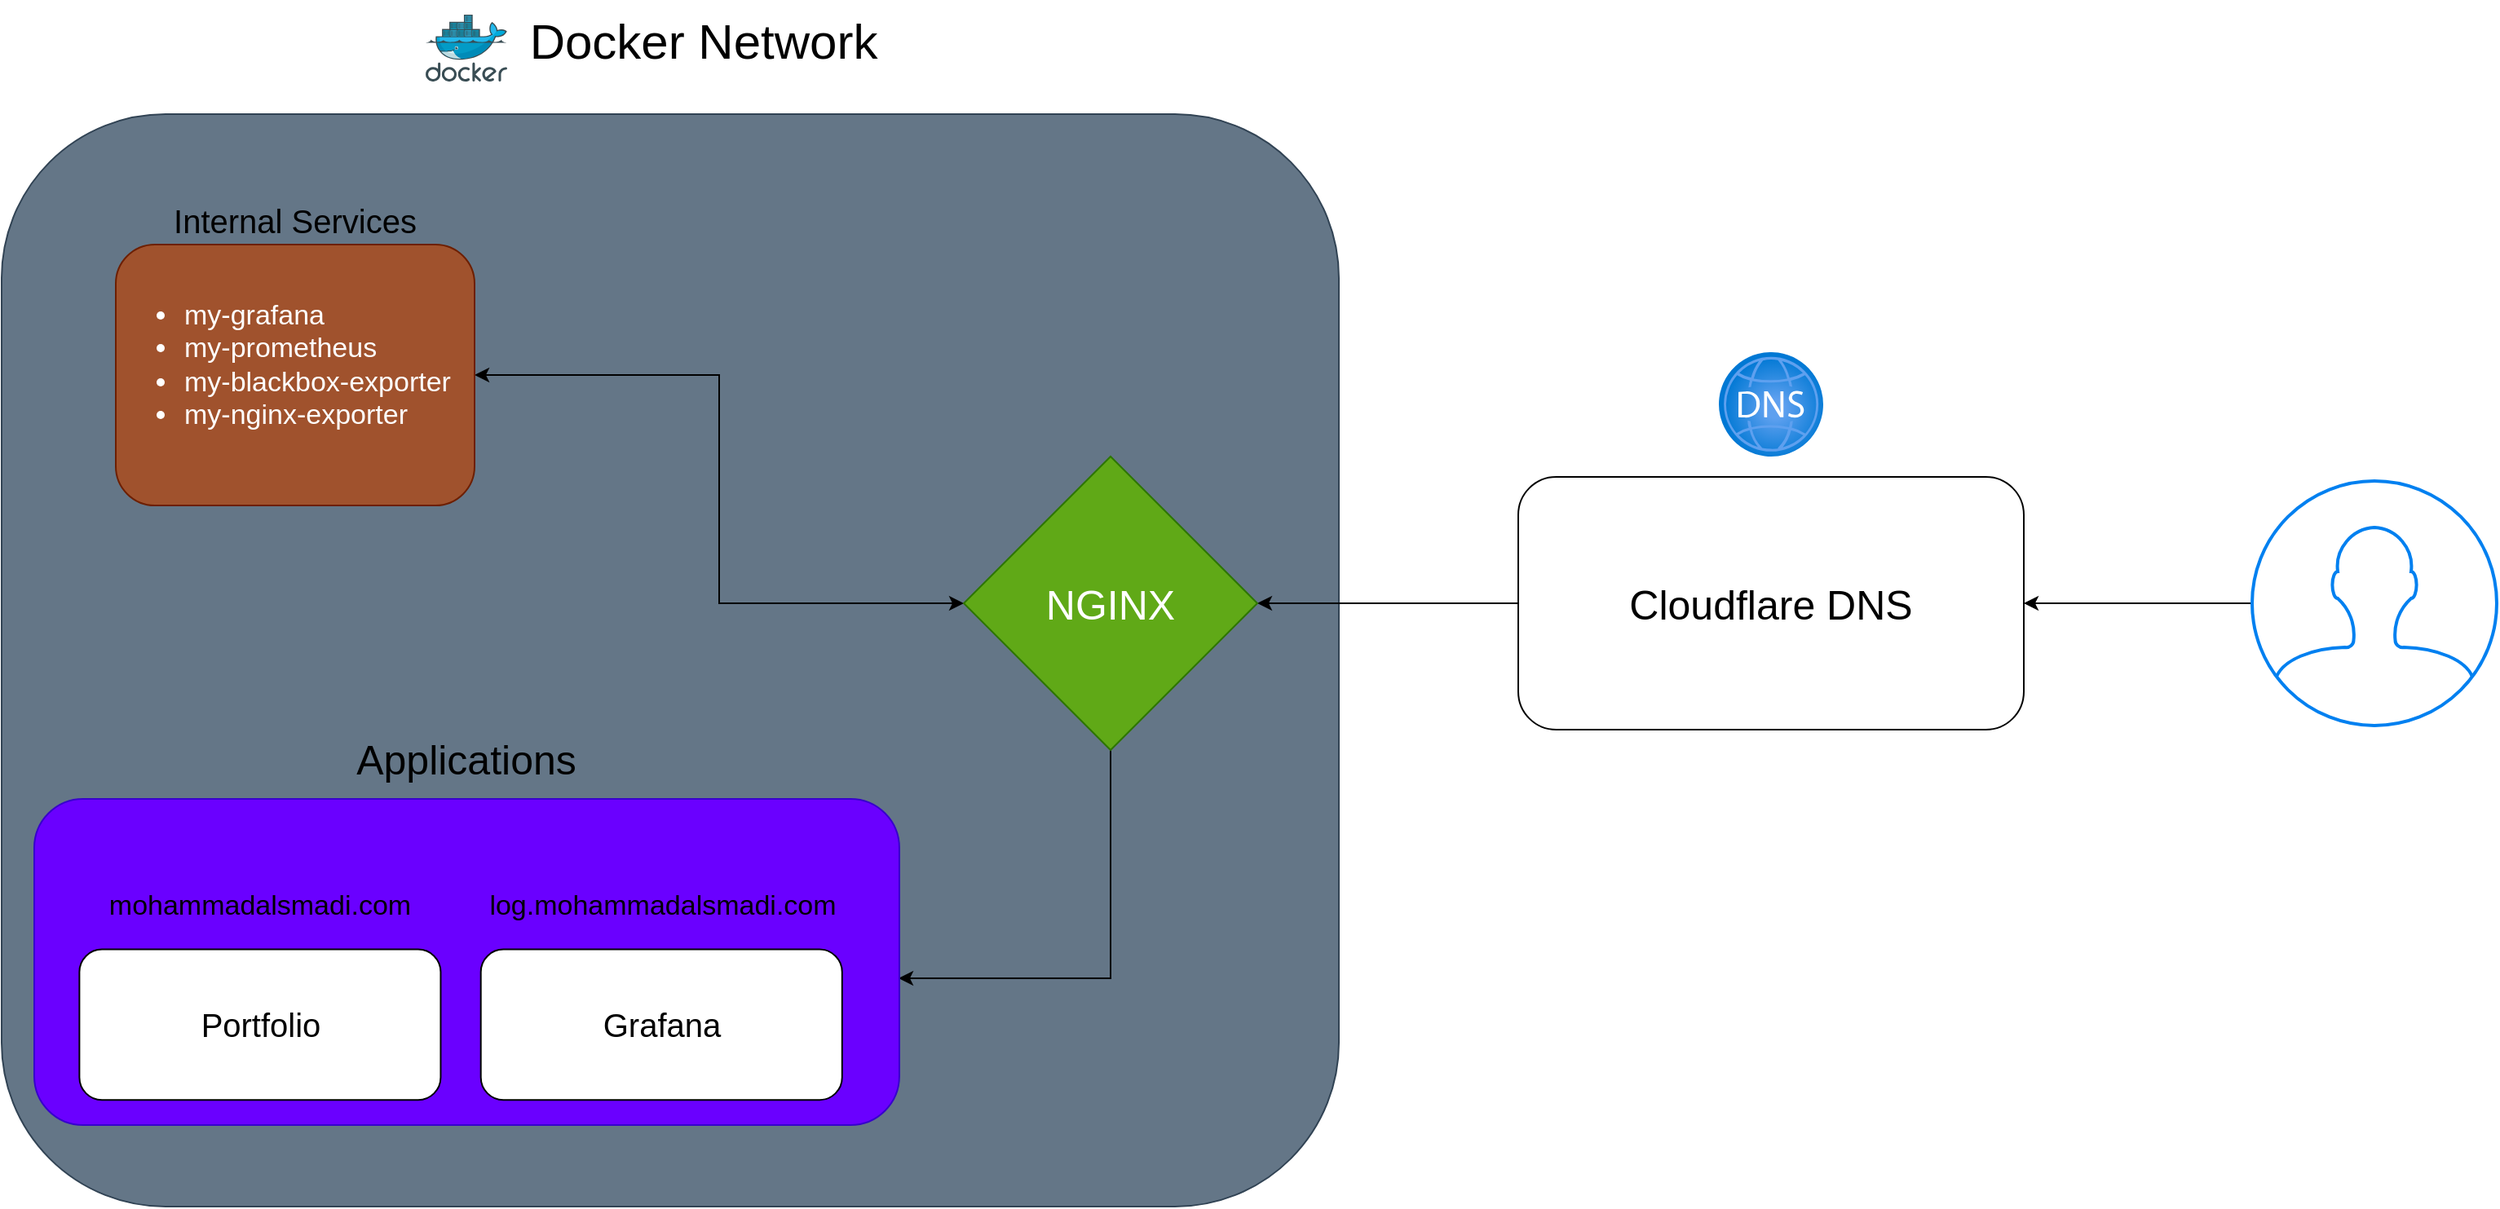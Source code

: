 <mxfile version="22.1.2" type="device">
  <diagram name="Page-1" id="R2MvaQX-AlfxHzwUdTXZ">
    <mxGraphModel dx="2846" dy="1491" grid="1" gridSize="10" guides="1" tooltips="1" connect="1" arrows="1" fold="1" page="1" pageScale="1" pageWidth="850" pageHeight="1100" math="0" shadow="0">
      <root>
        <mxCell id="0" />
        <mxCell id="1" parent="0" />
        <mxCell id="-yU4W_w6DTY_NnUc-j4N-7" value="" style="rounded=1;whiteSpace=wrap;html=1;fillColor=#647687;strokeColor=#314354;fontColor=#ffffff;" parent="1" vertex="1">
          <mxGeometry x="-730" y="330" width="820" height="670" as="geometry" />
        </mxCell>
        <mxCell id="-yU4W_w6DTY_NnUc-j4N-18" style="edgeStyle=orthogonalEdgeStyle;rounded=0;orthogonalLoop=1;jettySize=auto;html=1;" parent="1" source="zyHV_CM0H_Y1TYoFUFEd-9" target="-yU4W_w6DTY_NnUc-j4N-8" edge="1">
          <mxGeometry relative="1" as="geometry" />
        </mxCell>
        <mxCell id="zyHV_CM0H_Y1TYoFUFEd-9" value="&lt;font style=&quot;font-size: 25px;&quot;&gt;Cloudflare DNS&lt;/font&gt;" style="rounded=1;whiteSpace=wrap;html=1;fontSize=25;" parent="1" vertex="1">
          <mxGeometry x="200" y="552.5" width="310" height="155" as="geometry" />
        </mxCell>
        <mxCell id="-yU4W_w6DTY_NnUc-j4N-9" style="edgeStyle=orthogonalEdgeStyle;rounded=0;orthogonalLoop=1;jettySize=auto;html=1;startArrow=classic;startFill=1;" parent="1" source="-yU4W_w6DTY_NnUc-j4N-6" target="-yU4W_w6DTY_NnUc-j4N-8" edge="1">
          <mxGeometry relative="1" as="geometry" />
        </mxCell>
        <mxCell id="jaL-S-JgRy-U5Evo7bBg-5" style="edgeStyle=orthogonalEdgeStyle;rounded=0;orthogonalLoop=1;jettySize=auto;html=1;" edge="1" parent="1">
          <mxGeometry relative="1" as="geometry">
            <mxPoint x="-180" y="860" as="targetPoint" />
            <mxPoint x="-9.941" y="659.999" as="sourcePoint" />
            <Array as="points">
              <mxPoint x="-50" y="661" />
              <mxPoint x="-50" y="860" />
              <mxPoint x="-180" y="860" />
            </Array>
          </mxGeometry>
        </mxCell>
        <mxCell id="-yU4W_w6DTY_NnUc-j4N-8" value="NGINX" style="rhombus;whiteSpace=wrap;html=1;fillColor=#60a917;fontColor=#ffffff;strokeColor=#2D7600;fontSize=25;" parent="1" vertex="1">
          <mxGeometry x="-140" y="540" width="180" height="180" as="geometry" />
        </mxCell>
        <mxCell id="-yU4W_w6DTY_NnUc-j4N-12" value="" style="group;fillColor=#6a00ff;fontColor=#ffffff;strokeColor=#3700CC;fontSize=20;labelBorderColor=none;rounded=1;" parent="1" vertex="1" connectable="0">
          <mxGeometry x="-710" y="750" width="530.46" height="200" as="geometry" />
        </mxCell>
        <mxCell id="-yU4W_w6DTY_NnUc-j4N-3" value="" style="group" parent="-yU4W_w6DTY_NnUc-j4N-12" vertex="1" connectable="0">
          <mxGeometry y="46.154" width="276.922" height="138.462" as="geometry" />
        </mxCell>
        <mxCell id="zyHV_CM0H_Y1TYoFUFEd-2" value="Portfolio" style="rounded=1;whiteSpace=wrap;html=1;fontSize=20;" parent="-yU4W_w6DTY_NnUc-j4N-3" vertex="1">
          <mxGeometry x="27.692" y="46.154" width="221.538" height="92.308" as="geometry" />
        </mxCell>
        <mxCell id="-yU4W_w6DTY_NnUc-j4N-24" value="" style="group" parent="-yU4W_w6DTY_NnUc-j4N-12" vertex="1" connectable="0">
          <mxGeometry x="246.153" y="46.154" width="276.922" height="138.462" as="geometry" />
        </mxCell>
        <mxCell id="-yU4W_w6DTY_NnUc-j4N-25" value="Grafana" style="rounded=1;whiteSpace=wrap;html=1;fontSize=20;" parent="-yU4W_w6DTY_NnUc-j4N-24" vertex="1">
          <mxGeometry x="27.692" y="46.154" width="221.538" height="92.308" as="geometry" />
        </mxCell>
        <mxCell id="-yU4W_w6DTY_NnUc-j4N-26" value="log.mohammadalsmadi.com" style="text;html=1;align=center;verticalAlign=middle;resizable=0;points=[];autosize=1;strokeColor=none;fillColor=none;fontSize=17;" parent="-yU4W_w6DTY_NnUc-j4N-24" vertex="1">
          <mxGeometry x="18.465" y="5.0" width="240" height="30" as="geometry" />
        </mxCell>
        <mxCell id="-yU4W_w6DTY_NnUc-j4N-2" value="mohammadalsmadi.com" style="text;html=1;align=center;verticalAlign=middle;resizable=0;points=[];autosize=1;strokeColor=none;fillColor=none;fontSize=17;" parent="-yU4W_w6DTY_NnUc-j4N-12" vertex="1">
          <mxGeometry x="33.457" y="51.154" width="210" height="30" as="geometry" />
        </mxCell>
        <mxCell id="-yU4W_w6DTY_NnUc-j4N-17" style="edgeStyle=orthogonalEdgeStyle;rounded=0;orthogonalLoop=1;jettySize=auto;html=1;" parent="1" source="-yU4W_w6DTY_NnUc-j4N-16" target="zyHV_CM0H_Y1TYoFUFEd-9" edge="1">
          <mxGeometry relative="1" as="geometry" />
        </mxCell>
        <mxCell id="-yU4W_w6DTY_NnUc-j4N-16" value="" style="html=1;verticalLabelPosition=bottom;align=center;labelBackgroundColor=#ffffff;verticalAlign=top;strokeWidth=2;strokeColor=#0080F0;shadow=0;dashed=0;shape=mxgraph.ios7.icons.user;" parent="1" vertex="1">
          <mxGeometry x="650" y="555" width="150" height="150" as="geometry" />
        </mxCell>
        <mxCell id="-yU4W_w6DTY_NnUc-j4N-22" value="" style="group" parent="1" vertex="1" connectable="0">
          <mxGeometry x="-660" y="380" width="220" height="190" as="geometry" />
        </mxCell>
        <mxCell id="-yU4W_w6DTY_NnUc-j4N-6" value="&lt;ul style=&quot;font-size: 17px;&quot;&gt;&lt;li style=&quot;font-size: 17px;&quot;&gt;my-grafana&lt;/li&gt;&lt;li style=&quot;font-size: 17px;&quot;&gt;my-prometheus&lt;/li&gt;&lt;li style=&quot;font-size: 17px;&quot;&gt;my-blackbox-exporter&lt;/li&gt;&lt;li style=&quot;font-size: 17px;&quot;&gt;my-nginx-exporter&lt;/li&gt;&lt;/ul&gt;" style="rounded=1;whiteSpace=wrap;html=1;align=left;verticalAlign=top;spacingLeft=0;spacingTop=10;fontSize=17;fillColor=#a0522d;fontColor=#ffffff;strokeColor=#6D1F00;" parent="-yU4W_w6DTY_NnUc-j4N-22" vertex="1">
          <mxGeometry y="30" width="220" height="160" as="geometry" />
        </mxCell>
        <mxCell id="-yU4W_w6DTY_NnUc-j4N-19" value="Internal Services" style="text;html=1;strokeColor=none;fillColor=none;align=center;verticalAlign=middle;whiteSpace=wrap;rounded=0;fontSize=20;" parent="-yU4W_w6DTY_NnUc-j4N-22" vertex="1">
          <mxGeometry width="220" height="30" as="geometry" />
        </mxCell>
        <mxCell id="-yU4W_w6DTY_NnUc-j4N-11" value="Applications" style="text;html=1;strokeColor=none;fillColor=none;align=center;verticalAlign=middle;whiteSpace=wrap;rounded=0;fontSize=25;" parent="1" vertex="1">
          <mxGeometry x="-709.54" y="710" width="530" height="30" as="geometry" />
        </mxCell>
        <mxCell id="jaL-S-JgRy-U5Evo7bBg-6" value="" style="image;aspect=fixed;html=1;points=[];align=center;fontSize=12;image=img/lib/azure2/networking/DNS_Zones.svg;" vertex="1" parent="1">
          <mxGeometry x="323" y="476" width="64" height="64" as="geometry" />
        </mxCell>
        <mxCell id="jaL-S-JgRy-U5Evo7bBg-7" value="" style="group" vertex="1" connectable="0" parent="1">
          <mxGeometry x="-470" y="260" width="290" height="50" as="geometry" />
        </mxCell>
        <mxCell id="-yU4W_w6DTY_NnUc-j4N-5" value="Docker Network" style="text;html=1;align=center;verticalAlign=middle;resizable=0;points=[];autosize=1;strokeColor=none;fillColor=none;fontSize=30;" parent="jaL-S-JgRy-U5Evo7bBg-7" vertex="1">
          <mxGeometry x="50" width="240" height="50" as="geometry" />
        </mxCell>
        <mxCell id="jaL-S-JgRy-U5Evo7bBg-3" value="" style="image;sketch=0;aspect=fixed;html=1;points=[];align=center;fontSize=12;image=img/lib/mscae/Docker.svg;" vertex="1" parent="jaL-S-JgRy-U5Evo7bBg-7">
          <mxGeometry y="9" width="50" height="41" as="geometry" />
        </mxCell>
      </root>
    </mxGraphModel>
  </diagram>
</mxfile>
